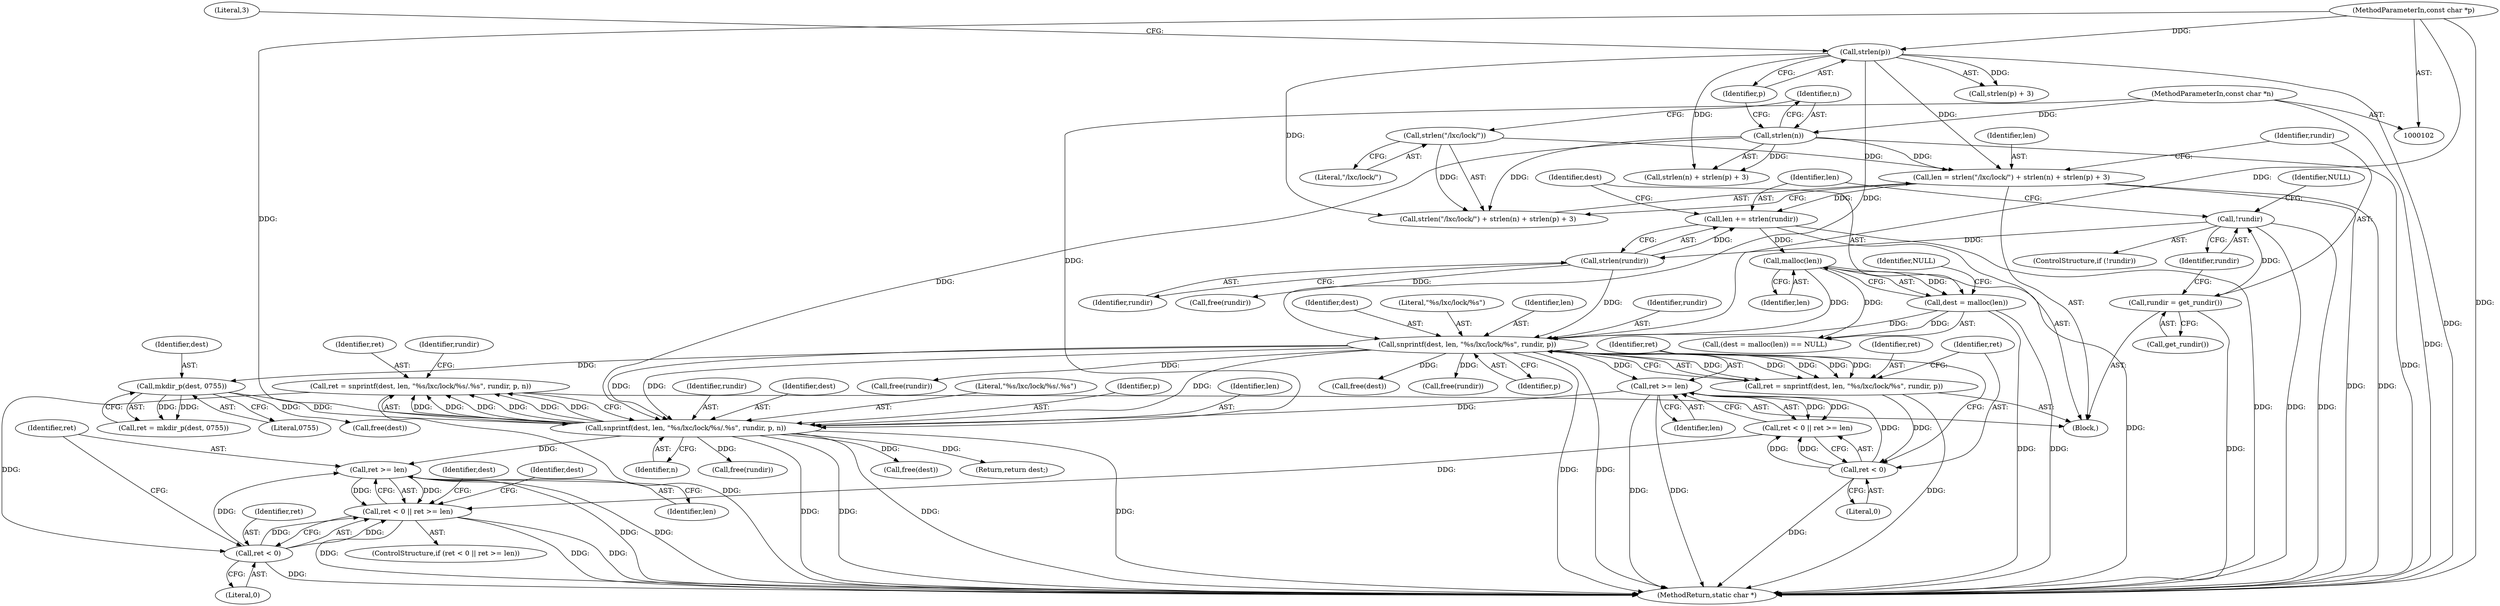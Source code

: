 digraph "0_lxc_72cf81f6a3404e35028567db2c99a90406e9c6e6@API" {
"1000185" [label="(Call,ret = snprintf(dest, len, \"%s/lxc/lock/%s/.%s\", rundir, p, n))"];
"1000187" [label="(Call,snprintf(dest, len, \"%s/lxc/lock/%s/.%s\", rundir, p, n))"];
"1000171" [label="(Call,mkdir_p(dest, 0755))"];
"1000148" [label="(Call,snprintf(dest, len, \"%s/lxc/lock/%s\", rundir, p))"];
"1000136" [label="(Call,dest = malloc(len))"];
"1000138" [label="(Call,malloc(len))"];
"1000130" [label="(Call,len += strlen(rundir))"];
"1000132" [label="(Call,strlen(rundir))"];
"1000126" [label="(Call,!rundir)"];
"1000122" [label="(Call,rundir = get_rundir())"];
"1000110" [label="(Call,len = strlen(\"/lxc/lock/\") + strlen(n) + strlen(p) + 3)"];
"1000113" [label="(Call,strlen(\"/lxc/lock/\"))"];
"1000116" [label="(Call,strlen(n))"];
"1000104" [label="(MethodParameterIn,const char *n)"];
"1000119" [label="(Call,strlen(p))"];
"1000103" [label="(MethodParameterIn,const char *p)"];
"1000159" [label="(Call,ret >= len)"];
"1000156" [label="(Call,ret < 0)"];
"1000146" [label="(Call,ret = snprintf(dest, len, \"%s/lxc/lock/%s\", rundir, p))"];
"1000198" [label="(Call,ret < 0)"];
"1000197" [label="(Call,ret < 0 || ret >= len)"];
"1000201" [label="(Call,ret >= len)"];
"1000210" [label="(Identifier,dest)"];
"1000116" [label="(Call,strlen(n))"];
"1000200" [label="(Literal,0)"];
"1000201" [label="(Call,ret >= len)"];
"1000105" [label="(Block,)"];
"1000185" [label="(Call,ret = snprintf(dest, len, \"%s/lxc/lock/%s/.%s\", rundir, p, n))"];
"1000179" [label="(Call,free(dest))"];
"1000181" [label="(Call,free(rundir))"];
"1000112" [label="(Call,strlen(\"/lxc/lock/\") + strlen(n) + strlen(p) + 3)"];
"1000126" [label="(Call,!rundir)"];
"1000114" [label="(Literal,\"/lxc/lock/\")"];
"1000131" [label="(Identifier,len)"];
"1000124" [label="(Call,get_rundir())"];
"1000163" [label="(Call,free(dest))"];
"1000171" [label="(Call,mkdir_p(dest, 0755))"];
"1000118" [label="(Call,strlen(p) + 3)"];
"1000129" [label="(Identifier,NULL)"];
"1000197" [label="(Call,ret < 0 || ret >= len)"];
"1000127" [label="(Identifier,rundir)"];
"1000191" [label="(Identifier,rundir)"];
"1000159" [label="(Call,ret >= len)"];
"1000138" [label="(Call,malloc(len))"];
"1000149" [label="(Identifier,dest)"];
"1000160" [label="(Identifier,ret)"];
"1000188" [label="(Identifier,dest)"];
"1000142" [label="(Call,free(rundir))"];
"1000206" [label="(Identifier,dest)"];
"1000186" [label="(Identifier,ret)"];
"1000110" [label="(Call,len = strlen(\"/lxc/lock/\") + strlen(n) + strlen(p) + 3)"];
"1000190" [label="(Literal,\"%s/lxc/lock/%s/.%s\")"];
"1000187" [label="(Call,snprintf(dest, len, \"%s/lxc/lock/%s/.%s\", rundir, p, n))"];
"1000169" [label="(Call,ret = mkdir_p(dest, 0755))"];
"1000119" [label="(Call,strlen(p))"];
"1000140" [label="(Identifier,NULL)"];
"1000205" [label="(Call,free(dest))"];
"1000125" [label="(ControlStructure,if (!rundir))"];
"1000199" [label="(Identifier,ret)"];
"1000202" [label="(Identifier,ret)"];
"1000158" [label="(Literal,0)"];
"1000151" [label="(Literal,\"%s/lxc/lock/%s\")"];
"1000130" [label="(Call,len += strlen(rundir))"];
"1000156" [label="(Call,ret < 0)"];
"1000172" [label="(Identifier,dest)"];
"1000150" [label="(Identifier,len)"];
"1000133" [label="(Identifier,rundir)"];
"1000135" [label="(Call,(dest = malloc(len)) == NULL)"];
"1000165" [label="(Call,free(rundir))"];
"1000209" [label="(Return,return dest;)"];
"1000117" [label="(Identifier,n)"];
"1000203" [label="(Identifier,len)"];
"1000122" [label="(Call,rundir = get_rundir())"];
"1000123" [label="(Identifier,rundir)"];
"1000147" [label="(Identifier,ret)"];
"1000148" [label="(Call,snprintf(dest, len, \"%s/lxc/lock/%s\", rundir, p))"];
"1000193" [label="(Identifier,n)"];
"1000152" [label="(Identifier,rundir)"];
"1000211" [label="(MethodReturn,static char *)"];
"1000196" [label="(ControlStructure,if (ret < 0 || ret >= len))"];
"1000192" [label="(Identifier,p)"];
"1000153" [label="(Identifier,p)"];
"1000173" [label="(Literal,0755)"];
"1000104" [label="(MethodParameterIn,const char *n)"];
"1000115" [label="(Call,strlen(n) + strlen(p) + 3)"];
"1000103" [label="(MethodParameterIn,const char *p)"];
"1000157" [label="(Identifier,ret)"];
"1000111" [label="(Identifier,len)"];
"1000195" [label="(Identifier,rundir)"];
"1000139" [label="(Identifier,len)"];
"1000189" [label="(Identifier,len)"];
"1000146" [label="(Call,ret = snprintf(dest, len, \"%s/lxc/lock/%s\", rundir, p))"];
"1000198" [label="(Call,ret < 0)"];
"1000194" [label="(Call,free(rundir))"];
"1000132" [label="(Call,strlen(rundir))"];
"1000137" [label="(Identifier,dest)"];
"1000121" [label="(Literal,3)"];
"1000113" [label="(Call,strlen(\"/lxc/lock/\"))"];
"1000161" [label="(Identifier,len)"];
"1000136" [label="(Call,dest = malloc(len))"];
"1000155" [label="(Call,ret < 0 || ret >= len)"];
"1000120" [label="(Identifier,p)"];
"1000185" -> "1000105"  [label="AST: "];
"1000185" -> "1000187"  [label="CFG: "];
"1000186" -> "1000185"  [label="AST: "];
"1000187" -> "1000185"  [label="AST: "];
"1000195" -> "1000185"  [label="CFG: "];
"1000185" -> "1000211"  [label="DDG: "];
"1000187" -> "1000185"  [label="DDG: "];
"1000187" -> "1000185"  [label="DDG: "];
"1000187" -> "1000185"  [label="DDG: "];
"1000187" -> "1000185"  [label="DDG: "];
"1000187" -> "1000185"  [label="DDG: "];
"1000187" -> "1000185"  [label="DDG: "];
"1000185" -> "1000198"  [label="DDG: "];
"1000187" -> "1000193"  [label="CFG: "];
"1000188" -> "1000187"  [label="AST: "];
"1000189" -> "1000187"  [label="AST: "];
"1000190" -> "1000187"  [label="AST: "];
"1000191" -> "1000187"  [label="AST: "];
"1000192" -> "1000187"  [label="AST: "];
"1000193" -> "1000187"  [label="AST: "];
"1000187" -> "1000211"  [label="DDG: "];
"1000187" -> "1000211"  [label="DDG: "];
"1000187" -> "1000211"  [label="DDG: "];
"1000187" -> "1000211"  [label="DDG: "];
"1000171" -> "1000187"  [label="DDG: "];
"1000148" -> "1000187"  [label="DDG: "];
"1000148" -> "1000187"  [label="DDG: "];
"1000148" -> "1000187"  [label="DDG: "];
"1000159" -> "1000187"  [label="DDG: "];
"1000103" -> "1000187"  [label="DDG: "];
"1000116" -> "1000187"  [label="DDG: "];
"1000104" -> "1000187"  [label="DDG: "];
"1000187" -> "1000194"  [label="DDG: "];
"1000187" -> "1000201"  [label="DDG: "];
"1000187" -> "1000205"  [label="DDG: "];
"1000187" -> "1000209"  [label="DDG: "];
"1000171" -> "1000169"  [label="AST: "];
"1000171" -> "1000173"  [label="CFG: "];
"1000172" -> "1000171"  [label="AST: "];
"1000173" -> "1000171"  [label="AST: "];
"1000169" -> "1000171"  [label="CFG: "];
"1000171" -> "1000169"  [label="DDG: "];
"1000171" -> "1000169"  [label="DDG: "];
"1000148" -> "1000171"  [label="DDG: "];
"1000171" -> "1000179"  [label="DDG: "];
"1000148" -> "1000146"  [label="AST: "];
"1000148" -> "1000153"  [label="CFG: "];
"1000149" -> "1000148"  [label="AST: "];
"1000150" -> "1000148"  [label="AST: "];
"1000151" -> "1000148"  [label="AST: "];
"1000152" -> "1000148"  [label="AST: "];
"1000153" -> "1000148"  [label="AST: "];
"1000146" -> "1000148"  [label="CFG: "];
"1000148" -> "1000211"  [label="DDG: "];
"1000148" -> "1000211"  [label="DDG: "];
"1000148" -> "1000146"  [label="DDG: "];
"1000148" -> "1000146"  [label="DDG: "];
"1000148" -> "1000146"  [label="DDG: "];
"1000148" -> "1000146"  [label="DDG: "];
"1000148" -> "1000146"  [label="DDG: "];
"1000136" -> "1000148"  [label="DDG: "];
"1000138" -> "1000148"  [label="DDG: "];
"1000132" -> "1000148"  [label="DDG: "];
"1000119" -> "1000148"  [label="DDG: "];
"1000103" -> "1000148"  [label="DDG: "];
"1000148" -> "1000159"  [label="DDG: "];
"1000148" -> "1000163"  [label="DDG: "];
"1000148" -> "1000165"  [label="DDG: "];
"1000148" -> "1000181"  [label="DDG: "];
"1000136" -> "1000135"  [label="AST: "];
"1000136" -> "1000138"  [label="CFG: "];
"1000137" -> "1000136"  [label="AST: "];
"1000138" -> "1000136"  [label="AST: "];
"1000140" -> "1000136"  [label="CFG: "];
"1000136" -> "1000211"  [label="DDG: "];
"1000136" -> "1000211"  [label="DDG: "];
"1000136" -> "1000135"  [label="DDG: "];
"1000138" -> "1000136"  [label="DDG: "];
"1000138" -> "1000139"  [label="CFG: "];
"1000139" -> "1000138"  [label="AST: "];
"1000138" -> "1000211"  [label="DDG: "];
"1000138" -> "1000135"  [label="DDG: "];
"1000130" -> "1000138"  [label="DDG: "];
"1000130" -> "1000105"  [label="AST: "];
"1000130" -> "1000132"  [label="CFG: "];
"1000131" -> "1000130"  [label="AST: "];
"1000132" -> "1000130"  [label="AST: "];
"1000137" -> "1000130"  [label="CFG: "];
"1000130" -> "1000211"  [label="DDG: "];
"1000132" -> "1000130"  [label="DDG: "];
"1000110" -> "1000130"  [label="DDG: "];
"1000132" -> "1000133"  [label="CFG: "];
"1000133" -> "1000132"  [label="AST: "];
"1000126" -> "1000132"  [label="DDG: "];
"1000132" -> "1000142"  [label="DDG: "];
"1000126" -> "1000125"  [label="AST: "];
"1000126" -> "1000127"  [label="CFG: "];
"1000127" -> "1000126"  [label="AST: "];
"1000129" -> "1000126"  [label="CFG: "];
"1000131" -> "1000126"  [label="CFG: "];
"1000126" -> "1000211"  [label="DDG: "];
"1000126" -> "1000211"  [label="DDG: "];
"1000122" -> "1000126"  [label="DDG: "];
"1000122" -> "1000105"  [label="AST: "];
"1000122" -> "1000124"  [label="CFG: "];
"1000123" -> "1000122"  [label="AST: "];
"1000124" -> "1000122"  [label="AST: "];
"1000127" -> "1000122"  [label="CFG: "];
"1000122" -> "1000211"  [label="DDG: "];
"1000110" -> "1000105"  [label="AST: "];
"1000110" -> "1000112"  [label="CFG: "];
"1000111" -> "1000110"  [label="AST: "];
"1000112" -> "1000110"  [label="AST: "];
"1000123" -> "1000110"  [label="CFG: "];
"1000110" -> "1000211"  [label="DDG: "];
"1000110" -> "1000211"  [label="DDG: "];
"1000113" -> "1000110"  [label="DDG: "];
"1000116" -> "1000110"  [label="DDG: "];
"1000119" -> "1000110"  [label="DDG: "];
"1000113" -> "1000112"  [label="AST: "];
"1000113" -> "1000114"  [label="CFG: "];
"1000114" -> "1000113"  [label="AST: "];
"1000117" -> "1000113"  [label="CFG: "];
"1000113" -> "1000112"  [label="DDG: "];
"1000116" -> "1000115"  [label="AST: "];
"1000116" -> "1000117"  [label="CFG: "];
"1000117" -> "1000116"  [label="AST: "];
"1000120" -> "1000116"  [label="CFG: "];
"1000116" -> "1000211"  [label="DDG: "];
"1000116" -> "1000112"  [label="DDG: "];
"1000116" -> "1000115"  [label="DDG: "];
"1000104" -> "1000116"  [label="DDG: "];
"1000104" -> "1000102"  [label="AST: "];
"1000104" -> "1000211"  [label="DDG: "];
"1000119" -> "1000118"  [label="AST: "];
"1000119" -> "1000120"  [label="CFG: "];
"1000120" -> "1000119"  [label="AST: "];
"1000121" -> "1000119"  [label="CFG: "];
"1000119" -> "1000211"  [label="DDG: "];
"1000119" -> "1000112"  [label="DDG: "];
"1000119" -> "1000115"  [label="DDG: "];
"1000119" -> "1000118"  [label="DDG: "];
"1000103" -> "1000119"  [label="DDG: "];
"1000103" -> "1000102"  [label="AST: "];
"1000103" -> "1000211"  [label="DDG: "];
"1000159" -> "1000155"  [label="AST: "];
"1000159" -> "1000161"  [label="CFG: "];
"1000160" -> "1000159"  [label="AST: "];
"1000161" -> "1000159"  [label="AST: "];
"1000155" -> "1000159"  [label="CFG: "];
"1000159" -> "1000211"  [label="DDG: "];
"1000159" -> "1000211"  [label="DDG: "];
"1000159" -> "1000155"  [label="DDG: "];
"1000159" -> "1000155"  [label="DDG: "];
"1000156" -> "1000159"  [label="DDG: "];
"1000156" -> "1000155"  [label="AST: "];
"1000156" -> "1000158"  [label="CFG: "];
"1000157" -> "1000156"  [label="AST: "];
"1000158" -> "1000156"  [label="AST: "];
"1000160" -> "1000156"  [label="CFG: "];
"1000155" -> "1000156"  [label="CFG: "];
"1000156" -> "1000211"  [label="DDG: "];
"1000156" -> "1000155"  [label="DDG: "];
"1000156" -> "1000155"  [label="DDG: "];
"1000146" -> "1000156"  [label="DDG: "];
"1000146" -> "1000105"  [label="AST: "];
"1000147" -> "1000146"  [label="AST: "];
"1000157" -> "1000146"  [label="CFG: "];
"1000146" -> "1000211"  [label="DDG: "];
"1000198" -> "1000197"  [label="AST: "];
"1000198" -> "1000200"  [label="CFG: "];
"1000199" -> "1000198"  [label="AST: "];
"1000200" -> "1000198"  [label="AST: "];
"1000202" -> "1000198"  [label="CFG: "];
"1000197" -> "1000198"  [label="CFG: "];
"1000198" -> "1000211"  [label="DDG: "];
"1000198" -> "1000197"  [label="DDG: "];
"1000198" -> "1000197"  [label="DDG: "];
"1000198" -> "1000201"  [label="DDG: "];
"1000197" -> "1000196"  [label="AST: "];
"1000197" -> "1000201"  [label="CFG: "];
"1000201" -> "1000197"  [label="AST: "];
"1000206" -> "1000197"  [label="CFG: "];
"1000210" -> "1000197"  [label="CFG: "];
"1000197" -> "1000211"  [label="DDG: "];
"1000197" -> "1000211"  [label="DDG: "];
"1000197" -> "1000211"  [label="DDG: "];
"1000155" -> "1000197"  [label="DDG: "];
"1000201" -> "1000197"  [label="DDG: "];
"1000201" -> "1000197"  [label="DDG: "];
"1000201" -> "1000203"  [label="CFG: "];
"1000202" -> "1000201"  [label="AST: "];
"1000203" -> "1000201"  [label="AST: "];
"1000201" -> "1000211"  [label="DDG: "];
"1000201" -> "1000211"  [label="DDG: "];
}

